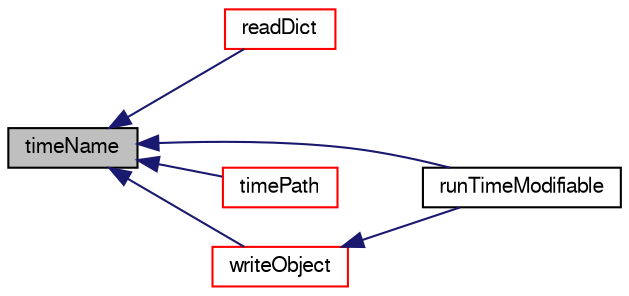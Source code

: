 digraph "timeName"
{
  bgcolor="transparent";
  edge [fontname="FreeSans",fontsize="10",labelfontname="FreeSans",labelfontsize="10"];
  node [fontname="FreeSans",fontsize="10",shape=record];
  rankdir="LR";
  Node17294 [label="timeName",height=0.2,width=0.4,color="black", fillcolor="grey75", style="filled", fontcolor="black"];
  Node17294 -> Node17295 [dir="back",color="midnightblue",fontsize="10",style="solid",fontname="FreeSans"];
  Node17295 [label="readDict",height=0.2,width=0.4,color="red",URL="$a26350.html#a09f8bbb748b599cf713fa2e07ec7e0b4",tooltip="Read the control dictionary and set the write controls etc. "];
  Node17294 -> Node17299 [dir="back",color="midnightblue",fontsize="10",style="solid",fontname="FreeSans"];
  Node17299 [label="runTimeModifiable",height=0.2,width=0.4,color="black",URL="$a26350.html#a6b0d82b6a40b7f9c7627d6ccffd54c82",tooltip="Supports re-reading. "];
  Node17294 -> Node19318 [dir="back",color="midnightblue",fontsize="10",style="solid",fontname="FreeSans"];
  Node19318 [label="timePath",height=0.2,width=0.4,color="red",URL="$a26350.html#ad4bbb93e8932e4bae50c44277d2b15fd",tooltip="Return current time path. "];
  Node17294 -> Node19192 [dir="back",color="midnightblue",fontsize="10",style="solid",fontname="FreeSans"];
  Node19192 [label="writeObject",height=0.2,width=0.4,color="red",URL="$a26350.html#ad29090f3bdbff43fd95fa2d856219b5f",tooltip="Write using given format, version and compression. "];
  Node19192 -> Node17299 [dir="back",color="midnightblue",fontsize="10",style="solid",fontname="FreeSans"];
}
